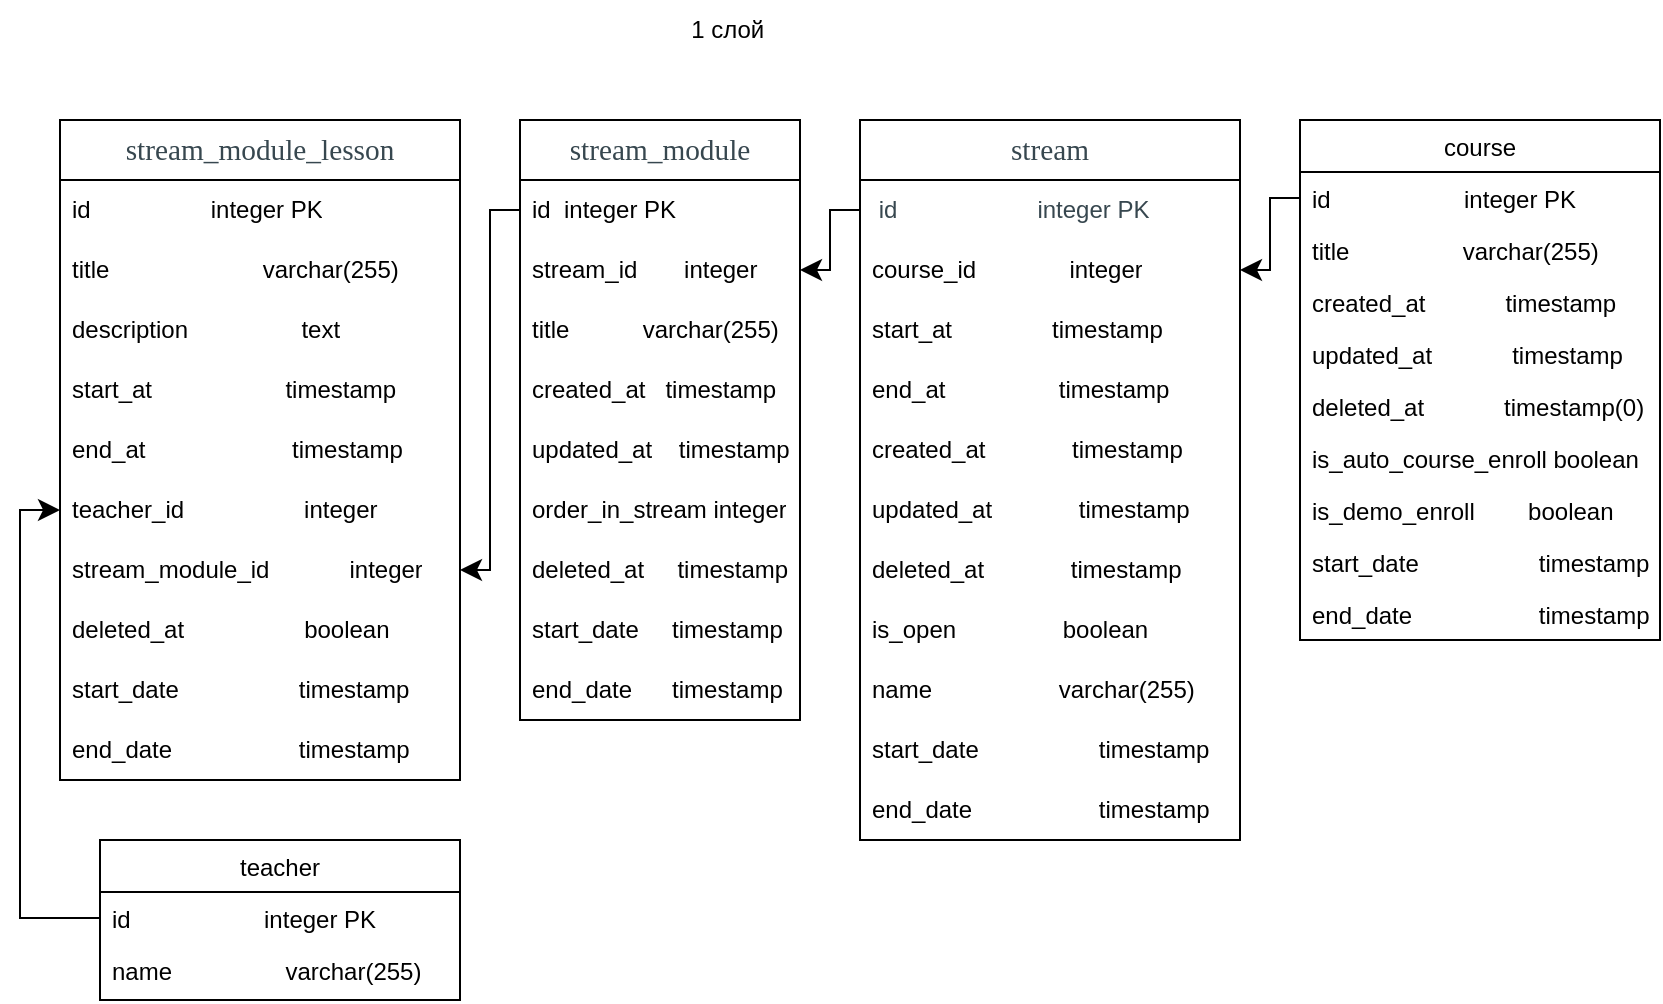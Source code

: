 <mxfile version="24.0.0" type="device">
  <diagram id="C5RBs43oDa-KdzZeNtuy" name="Page-1">
    <mxGraphModel dx="2261" dy="866" grid="1" gridSize="10" guides="1" tooltips="1" connect="1" arrows="1" fold="1" page="1" pageScale="1" pageWidth="827" pageHeight="1169" math="0" shadow="0">
      <root>
        <mxCell id="WIyWlLk6GJQsqaUBKTNV-0" />
        <mxCell id="WIyWlLk6GJQsqaUBKTNV-1" parent="WIyWlLk6GJQsqaUBKTNV-0" />
        <mxCell id="zkfFHV4jXpPFQw0GAbJ--17" value="course" style="swimlane;fontStyle=0;align=center;verticalAlign=top;childLayout=stackLayout;horizontal=1;startSize=26;horizontalStack=0;resizeParent=1;resizeLast=0;collapsible=1;marginBottom=0;rounded=0;shadow=0;strokeWidth=1;" parent="WIyWlLk6GJQsqaUBKTNV-1" vertex="1">
          <mxGeometry x="640" y="440" width="180" height="260" as="geometry">
            <mxRectangle x="508" y="120" width="160" height="26" as="alternateBounds" />
          </mxGeometry>
        </mxCell>
        <mxCell id="zkfFHV4jXpPFQw0GAbJ--18" value="id                    integer PK" style="text;align=left;verticalAlign=top;spacingLeft=4;spacingRight=4;overflow=hidden;rotatable=0;points=[[0,0.5],[1,0.5]];portConstraint=eastwest;" parent="zkfFHV4jXpPFQw0GAbJ--17" vertex="1">
          <mxGeometry y="26" width="180" height="26" as="geometry" />
        </mxCell>
        <mxCell id="zkfFHV4jXpPFQw0GAbJ--19" value="title                 varchar(255)" style="text;align=left;verticalAlign=top;spacingLeft=4;spacingRight=4;overflow=hidden;rotatable=0;points=[[0,0.5],[1,0.5]];portConstraint=eastwest;rounded=0;shadow=0;html=0;" parent="zkfFHV4jXpPFQw0GAbJ--17" vertex="1">
          <mxGeometry y="52" width="180" height="26" as="geometry" />
        </mxCell>
        <mxCell id="zkfFHV4jXpPFQw0GAbJ--20" value="created_at            timestamp" style="text;align=left;verticalAlign=top;spacingLeft=4;spacingRight=4;overflow=hidden;rotatable=0;points=[[0,0.5],[1,0.5]];portConstraint=eastwest;rounded=0;shadow=0;html=0;" parent="zkfFHV4jXpPFQw0GAbJ--17" vertex="1">
          <mxGeometry y="78" width="180" height="26" as="geometry" />
        </mxCell>
        <mxCell id="zkfFHV4jXpPFQw0GAbJ--21" value="updated_at            timestamp" style="text;align=left;verticalAlign=top;spacingLeft=4;spacingRight=4;overflow=hidden;rotatable=0;points=[[0,0.5],[1,0.5]];portConstraint=eastwest;rounded=0;shadow=0;html=0;" parent="zkfFHV4jXpPFQw0GAbJ--17" vertex="1">
          <mxGeometry y="104" width="180" height="26" as="geometry" />
        </mxCell>
        <mxCell id="zyP-Acr8pk2bRW6USjrw-15" value="deleted_at            timestamp(0)" style="text;align=left;verticalAlign=top;spacingLeft=4;spacingRight=4;overflow=hidden;rotatable=0;points=[[0,0.5],[1,0.5]];portConstraint=eastwest;rounded=0;shadow=0;html=0;" parent="zkfFHV4jXpPFQw0GAbJ--17" vertex="1">
          <mxGeometry y="130" width="180" height="26" as="geometry" />
        </mxCell>
        <mxCell id="zyP-Acr8pk2bRW6USjrw-17" value="is_auto_course_enroll boolean" style="text;align=left;verticalAlign=top;spacingLeft=4;spacingRight=4;overflow=hidden;rotatable=0;points=[[0,0.5],[1,0.5]];portConstraint=eastwest;rounded=0;shadow=0;html=0;" parent="zkfFHV4jXpPFQw0GAbJ--17" vertex="1">
          <mxGeometry y="156" width="180" height="26" as="geometry" />
        </mxCell>
        <mxCell id="zyP-Acr8pk2bRW6USjrw-18" value="is_demo_enroll        boolean" style="text;align=left;verticalAlign=top;spacingLeft=4;spacingRight=4;overflow=hidden;rotatable=0;points=[[0,0.5],[1,0.5]];portConstraint=eastwest;" parent="zkfFHV4jXpPFQw0GAbJ--17" vertex="1">
          <mxGeometry y="182" width="180" height="26" as="geometry" />
        </mxCell>
        <mxCell id="3VCiaIzkxspF_7CT3Kqf-3" value="start_date                  timestamp" style="text;align=left;verticalAlign=top;spacingLeft=4;spacingRight=4;overflow=hidden;rotatable=0;points=[[0,0.5],[1,0.5]];portConstraint=eastwest;" vertex="1" parent="zkfFHV4jXpPFQw0GAbJ--17">
          <mxGeometry y="208" width="180" height="26" as="geometry" />
        </mxCell>
        <mxCell id="3VCiaIzkxspF_7CT3Kqf-4" value="end_date                   timestamp" style="text;align=left;verticalAlign=top;spacingLeft=4;spacingRight=4;overflow=hidden;rotatable=0;points=[[0,0.5],[1,0.5]];portConstraint=eastwest;" vertex="1" parent="zkfFHV4jXpPFQw0GAbJ--17">
          <mxGeometry y="234" width="180" height="26" as="geometry" />
        </mxCell>
        <mxCell id="zyP-Acr8pk2bRW6USjrw-3" value="&lt;span style=&quot;font-size:11.0pt;line-height:&lt;br/&gt;115%;font-family:&amp;quot;Roboto Mono&amp;quot;;mso-fareast-font-family:&amp;quot;Roboto Mono&amp;quot;;&lt;br/&gt;mso-bidi-font-family:&amp;quot;Roboto Mono&amp;quot;;color:#37474F;mso-ansi-language:#0019;&lt;br/&gt;mso-fareast-language:RU;mso-bidi-language:AR-SA&quot; lang=&quot;ru&quot;&gt;stream&lt;/span&gt;" style="swimlane;fontStyle=0;childLayout=stackLayout;horizontal=1;startSize=30;horizontalStack=0;resizeParent=1;resizeParentMax=0;resizeLast=0;collapsible=1;marginBottom=0;whiteSpace=wrap;html=1;" parent="WIyWlLk6GJQsqaUBKTNV-1" vertex="1">
          <mxGeometry x="420" y="440" width="190" height="360" as="geometry" />
        </mxCell>
        <mxCell id="zyP-Acr8pk2bRW6USjrw-4" value="&lt;span style=&quot;line-height: 115%;&quot;&gt;&amp;nbsp;&lt;span style=&quot;color:#37474F&quot; lang=&quot;EN-US&quot;&gt;id&lt;/span&gt;&lt;span lang=&quot;EN-US&quot;&gt;&amp;nbsp;&amp;nbsp;&amp;nbsp;&amp;nbsp;&amp;nbsp;&amp;nbsp;&amp;nbsp;&amp;nbsp;&amp;nbsp;&amp;nbsp;&amp;nbsp;&amp;nbsp;&amp;nbsp;&amp;nbsp;&amp;nbsp;&amp;nbsp;&amp;nbsp;&amp;nbsp;&amp;nbsp;&amp;nbsp; &lt;span style=&quot;color:#37474F&quot;&gt;integer PK&lt;/span&gt;&lt;/span&gt;&lt;/span&gt;" style="text;strokeColor=none;fillColor=none;align=left;verticalAlign=middle;spacingLeft=4;spacingRight=4;overflow=hidden;points=[[0,0.5],[1,0.5]];portConstraint=eastwest;rotatable=0;whiteSpace=wrap;html=1;" parent="zyP-Acr8pk2bRW6USjrw-3" vertex="1">
          <mxGeometry y="30" width="190" height="30" as="geometry" />
        </mxCell>
        <mxCell id="zyP-Acr8pk2bRW6USjrw-5" value="course_id&amp;nbsp;&amp;nbsp;&amp;nbsp;&amp;nbsp;&amp;nbsp;&amp;nbsp;&amp;nbsp;&amp;nbsp;&amp;nbsp;&amp;nbsp;&amp;nbsp;&amp;nbsp;&amp;nbsp; integer" style="text;strokeColor=none;fillColor=none;align=left;verticalAlign=middle;spacingLeft=4;spacingRight=4;overflow=hidden;points=[[0,0.5],[1,0.5]];portConstraint=eastwest;rotatable=0;whiteSpace=wrap;html=1;" parent="zyP-Acr8pk2bRW6USjrw-3" vertex="1">
          <mxGeometry y="60" width="190" height="30" as="geometry" />
        </mxCell>
        <mxCell id="zyP-Acr8pk2bRW6USjrw-6" value="&lt;div&gt;start_at&amp;nbsp; &amp;nbsp; &amp;nbsp; &amp;nbsp; &amp;nbsp; &amp;nbsp; &amp;nbsp; &amp;nbsp;timestamp&lt;/div&gt;" style="text;strokeColor=none;fillColor=none;align=left;verticalAlign=middle;spacingLeft=4;spacingRight=4;overflow=hidden;points=[[0,0.5],[1,0.5]];portConstraint=eastwest;rotatable=0;whiteSpace=wrap;html=1;" parent="zyP-Acr8pk2bRW6USjrw-3" vertex="1">
          <mxGeometry y="90" width="190" height="30" as="geometry" />
        </mxCell>
        <mxCell id="zyP-Acr8pk2bRW6USjrw-8" value="&lt;div&gt;end_at&amp;nbsp; &amp;nbsp; &amp;nbsp; &amp;nbsp; &amp;nbsp; &amp;nbsp; &amp;nbsp; &amp;nbsp; &amp;nbsp;timestamp&lt;/div&gt;" style="text;strokeColor=none;fillColor=none;align=left;verticalAlign=middle;spacingLeft=4;spacingRight=4;overflow=hidden;points=[[0,0.5],[1,0.5]];portConstraint=eastwest;rotatable=0;whiteSpace=wrap;html=1;" parent="zyP-Acr8pk2bRW6USjrw-3" vertex="1">
          <mxGeometry y="120" width="190" height="30" as="geometry" />
        </mxCell>
        <mxCell id="zyP-Acr8pk2bRW6USjrw-9" value="&lt;div&gt;created_at&amp;nbsp; &amp;nbsp; &amp;nbsp; &amp;nbsp; &amp;nbsp; &amp;nbsp; &amp;nbsp;timestamp&lt;/div&gt;" style="text;strokeColor=none;fillColor=none;align=left;verticalAlign=middle;spacingLeft=4;spacingRight=4;overflow=hidden;points=[[0,0.5],[1,0.5]];portConstraint=eastwest;rotatable=0;whiteSpace=wrap;html=1;" parent="zyP-Acr8pk2bRW6USjrw-3" vertex="1">
          <mxGeometry y="150" width="190" height="30" as="geometry" />
        </mxCell>
        <mxCell id="zyP-Acr8pk2bRW6USjrw-10" value="&lt;div&gt;updated_at&amp;nbsp; &amp;nbsp; &amp;nbsp; &amp;nbsp; &amp;nbsp; &amp;nbsp; &amp;nbsp;timestamp&lt;/div&gt;" style="text;strokeColor=none;fillColor=none;align=left;verticalAlign=middle;spacingLeft=4;spacingRight=4;overflow=hidden;points=[[0,0.5],[1,0.5]];portConstraint=eastwest;rotatable=0;whiteSpace=wrap;html=1;" parent="zyP-Acr8pk2bRW6USjrw-3" vertex="1">
          <mxGeometry y="180" width="190" height="30" as="geometry" />
        </mxCell>
        <mxCell id="zyP-Acr8pk2bRW6USjrw-11" value="&lt;div&gt;deleted_at&amp;nbsp; &amp;nbsp; &amp;nbsp; &amp;nbsp; &amp;nbsp; &amp;nbsp; &amp;nbsp;timestamp&lt;/div&gt;" style="text;strokeColor=none;fillColor=none;align=left;verticalAlign=middle;spacingLeft=4;spacingRight=4;overflow=hidden;points=[[0,0.5],[1,0.5]];portConstraint=eastwest;rotatable=0;whiteSpace=wrap;html=1;" parent="zyP-Acr8pk2bRW6USjrw-3" vertex="1">
          <mxGeometry y="210" width="190" height="30" as="geometry" />
        </mxCell>
        <mxCell id="zyP-Acr8pk2bRW6USjrw-12" value="&lt;div&gt;is_open&amp;nbsp; &amp;nbsp; &amp;nbsp; &amp;nbsp; &amp;nbsp; &amp;nbsp; &amp;nbsp; &amp;nbsp; boolean&lt;/div&gt;" style="text;strokeColor=none;fillColor=none;align=left;verticalAlign=middle;spacingLeft=4;spacingRight=4;overflow=hidden;points=[[0,0.5],[1,0.5]];portConstraint=eastwest;rotatable=0;whiteSpace=wrap;html=1;" parent="zyP-Acr8pk2bRW6USjrw-3" vertex="1">
          <mxGeometry y="240" width="190" height="30" as="geometry" />
        </mxCell>
        <mxCell id="zyP-Acr8pk2bRW6USjrw-13" value="&lt;div&gt;name&amp;nbsp; &amp;nbsp; &amp;nbsp; &amp;nbsp; &amp;nbsp; &amp;nbsp; &amp;nbsp; &amp;nbsp; &amp;nbsp; &amp;nbsp;varchar(255)&lt;/div&gt;" style="text;strokeColor=none;fillColor=none;align=left;verticalAlign=middle;spacingLeft=4;spacingRight=4;overflow=hidden;points=[[0,0.5],[1,0.5]];portConstraint=eastwest;rotatable=0;whiteSpace=wrap;html=1;" parent="zyP-Acr8pk2bRW6USjrw-3" vertex="1">
          <mxGeometry y="270" width="190" height="30" as="geometry" />
        </mxCell>
        <mxCell id="zyP-Acr8pk2bRW6USjrw-14" value="start_date&amp;nbsp; &amp;nbsp; &amp;nbsp; &amp;nbsp; &amp;nbsp; &amp;nbsp; &amp;nbsp; &amp;nbsp; &amp;nbsp; timestamp" style="text;strokeColor=none;fillColor=none;align=left;verticalAlign=middle;spacingLeft=4;spacingRight=4;overflow=hidden;points=[[0,0.5],[1,0.5]];portConstraint=eastwest;rotatable=0;whiteSpace=wrap;html=1;" parent="zyP-Acr8pk2bRW6USjrw-3" vertex="1">
          <mxGeometry y="300" width="190" height="30" as="geometry" />
        </mxCell>
        <mxCell id="zyP-Acr8pk2bRW6USjrw-21" style="edgeStyle=orthogonalEdgeStyle;rounded=0;orthogonalLoop=1;jettySize=auto;html=1;exitX=1;exitY=0.5;exitDx=0;exitDy=0;" parent="zyP-Acr8pk2bRW6USjrw-3" source="zyP-Acr8pk2bRW6USjrw-9" target="zyP-Acr8pk2bRW6USjrw-9" edge="1">
          <mxGeometry relative="1" as="geometry" />
        </mxCell>
        <mxCell id="3VCiaIzkxspF_7CT3Kqf-2" value="end_date&amp;nbsp; &amp;nbsp; &amp;nbsp; &amp;nbsp; &amp;nbsp; &amp;nbsp; &amp;nbsp; &amp;nbsp; &amp;nbsp; &amp;nbsp;timestamp" style="text;strokeColor=none;fillColor=none;align=left;verticalAlign=middle;spacingLeft=4;spacingRight=4;overflow=hidden;points=[[0,0.5],[1,0.5]];portConstraint=eastwest;rotatable=0;whiteSpace=wrap;html=1;" vertex="1" parent="zyP-Acr8pk2bRW6USjrw-3">
          <mxGeometry y="330" width="190" height="30" as="geometry" />
        </mxCell>
        <mxCell id="zyP-Acr8pk2bRW6USjrw-22" value="&lt;span style=&quot;font-size:11.0pt;line-height:&lt;br/&gt;115%;font-family:&amp;quot;Roboto Mono&amp;quot;;mso-fareast-font-family:&amp;quot;Roboto Mono&amp;quot;;&lt;br/&gt;mso-bidi-font-family:&amp;quot;Roboto Mono&amp;quot;;color:#37474F;mso-ansi-language:EN-US;&lt;br/&gt;mso-fareast-language:RU;mso-bidi-language:AR-SA&quot; lang=&quot;EN-US&quot;&gt;stream_module&lt;/span&gt;" style="swimlane;fontStyle=0;childLayout=stackLayout;horizontal=1;startSize=30;horizontalStack=0;resizeParent=1;resizeParentMax=0;resizeLast=0;collapsible=1;marginBottom=0;whiteSpace=wrap;html=1;" parent="WIyWlLk6GJQsqaUBKTNV-1" vertex="1">
          <mxGeometry x="250" y="440" width="140" height="300" as="geometry" />
        </mxCell>
        <mxCell id="zyP-Acr8pk2bRW6USjrw-23" value="&lt;div&gt;id&amp;nbsp; integer PK&lt;/div&gt;" style="text;strokeColor=none;fillColor=none;align=left;verticalAlign=middle;spacingLeft=4;spacingRight=4;overflow=hidden;points=[[0,0.5],[1,0.5]];portConstraint=eastwest;rotatable=0;whiteSpace=wrap;html=1;" parent="zyP-Acr8pk2bRW6USjrw-22" vertex="1">
          <mxGeometry y="30" width="140" height="30" as="geometry" />
        </mxCell>
        <mxCell id="zyP-Acr8pk2bRW6USjrw-24" value="&lt;div&gt;stream_id&amp;nbsp; &amp;nbsp; &amp;nbsp; &amp;nbsp;integer&lt;/div&gt;" style="text;strokeColor=none;fillColor=none;align=left;verticalAlign=middle;spacingLeft=4;spacingRight=4;overflow=hidden;points=[[0,0.5],[1,0.5]];portConstraint=eastwest;rotatable=0;whiteSpace=wrap;html=1;" parent="zyP-Acr8pk2bRW6USjrw-22" vertex="1">
          <mxGeometry y="60" width="140" height="30" as="geometry" />
        </mxCell>
        <mxCell id="zyP-Acr8pk2bRW6USjrw-25" value="&lt;div&gt;title&amp;nbsp; &amp;nbsp; &amp;nbsp; &amp;nbsp; &amp;nbsp; &amp;nbsp;varchar(255)&lt;/div&gt;" style="text;strokeColor=none;fillColor=none;align=left;verticalAlign=middle;spacingLeft=4;spacingRight=4;overflow=hidden;points=[[0,0.5],[1,0.5]];portConstraint=eastwest;rotatable=0;whiteSpace=wrap;html=1;" parent="zyP-Acr8pk2bRW6USjrw-22" vertex="1">
          <mxGeometry y="90" width="140" height="30" as="geometry" />
        </mxCell>
        <mxCell id="zyP-Acr8pk2bRW6USjrw-26" value="created_at&amp;nbsp; &amp;nbsp;timestamp" style="text;strokeColor=none;fillColor=none;align=left;verticalAlign=middle;spacingLeft=4;spacingRight=4;overflow=hidden;points=[[0,0.5],[1,0.5]];portConstraint=eastwest;rotatable=0;whiteSpace=wrap;html=1;" parent="zyP-Acr8pk2bRW6USjrw-22" vertex="1">
          <mxGeometry y="120" width="140" height="30" as="geometry" />
        </mxCell>
        <mxCell id="zyP-Acr8pk2bRW6USjrw-28" value="&lt;div&gt;updated_at&amp;nbsp; &amp;nbsp; timestamp&lt;/div&gt;" style="text;strokeColor=none;fillColor=none;align=left;verticalAlign=middle;spacingLeft=4;spacingRight=4;overflow=hidden;points=[[0,0.5],[1,0.5]];portConstraint=eastwest;rotatable=0;whiteSpace=wrap;html=1;" parent="zyP-Acr8pk2bRW6USjrw-22" vertex="1">
          <mxGeometry y="150" width="140" height="30" as="geometry" />
        </mxCell>
        <mxCell id="zyP-Acr8pk2bRW6USjrw-29" value="&lt;div&gt;order_in_stream integer&lt;/div&gt;" style="text;strokeColor=none;fillColor=none;align=left;verticalAlign=middle;spacingLeft=4;spacingRight=4;overflow=hidden;points=[[0,0.5],[1,0.5]];portConstraint=eastwest;rotatable=0;whiteSpace=wrap;html=1;" parent="zyP-Acr8pk2bRW6USjrw-22" vertex="1">
          <mxGeometry y="180" width="140" height="30" as="geometry" />
        </mxCell>
        <mxCell id="zyP-Acr8pk2bRW6USjrw-30" value="&lt;div&gt;deleted_at&amp;nbsp; &amp;nbsp; &amp;nbsp;timestamp&lt;/div&gt;" style="text;strokeColor=none;fillColor=none;align=left;verticalAlign=middle;spacingLeft=4;spacingRight=4;overflow=hidden;points=[[0,0.5],[1,0.5]];portConstraint=eastwest;rotatable=0;whiteSpace=wrap;html=1;" parent="zyP-Acr8pk2bRW6USjrw-22" vertex="1">
          <mxGeometry y="210" width="140" height="30" as="geometry" />
        </mxCell>
        <mxCell id="3VCiaIzkxspF_7CT3Kqf-0" value="start_date&amp;nbsp; &amp;nbsp; &amp;nbsp;timestamp" style="text;strokeColor=none;fillColor=none;align=left;verticalAlign=middle;spacingLeft=4;spacingRight=4;overflow=hidden;points=[[0,0.5],[1,0.5]];portConstraint=eastwest;rotatable=0;whiteSpace=wrap;html=1;" vertex="1" parent="zyP-Acr8pk2bRW6USjrw-22">
          <mxGeometry y="240" width="140" height="30" as="geometry" />
        </mxCell>
        <mxCell id="3VCiaIzkxspF_7CT3Kqf-1" value="end_date&amp;nbsp; &amp;nbsp; &amp;nbsp; timestamp" style="text;strokeColor=none;fillColor=none;align=left;verticalAlign=middle;spacingLeft=4;spacingRight=4;overflow=hidden;points=[[0,0.5],[1,0.5]];portConstraint=eastwest;rotatable=0;whiteSpace=wrap;html=1;" vertex="1" parent="zyP-Acr8pk2bRW6USjrw-22">
          <mxGeometry y="270" width="140" height="30" as="geometry" />
        </mxCell>
        <mxCell id="zyP-Acr8pk2bRW6USjrw-32" value="" style="edgeStyle=elbowEdgeStyle;elbow=horizontal;endArrow=classic;html=1;curved=0;rounded=0;endSize=8;startSize=8;entryX=1;entryY=0.5;entryDx=0;entryDy=0;exitX=0;exitY=0.5;exitDx=0;exitDy=0;" parent="WIyWlLk6GJQsqaUBKTNV-1" source="zkfFHV4jXpPFQw0GAbJ--18" target="zyP-Acr8pk2bRW6USjrw-5" edge="1">
          <mxGeometry width="50" height="50" relative="1" as="geometry">
            <mxPoint x="350" y="220" as="sourcePoint" />
            <mxPoint x="400" y="170" as="targetPoint" />
          </mxGeometry>
        </mxCell>
        <mxCell id="zyP-Acr8pk2bRW6USjrw-33" value="" style="edgeStyle=elbowEdgeStyle;elbow=horizontal;endArrow=classic;html=1;curved=0;rounded=0;endSize=8;startSize=8;entryX=1;entryY=0.5;entryDx=0;entryDy=0;" parent="WIyWlLk6GJQsqaUBKTNV-1" source="zyP-Acr8pk2bRW6USjrw-4" target="zyP-Acr8pk2bRW6USjrw-24" edge="1">
          <mxGeometry width="50" height="50" relative="1" as="geometry">
            <mxPoint x="350" y="220" as="sourcePoint" />
            <mxPoint x="400" y="170" as="targetPoint" />
          </mxGeometry>
        </mxCell>
        <mxCell id="zyP-Acr8pk2bRW6USjrw-34" value="&lt;span style=&quot;font-size:11.0pt;line-height:&lt;br/&gt;115%;font-family:&amp;quot;Roboto Mono&amp;quot;;mso-fareast-font-family:&amp;quot;Roboto Mono&amp;quot;;&lt;br/&gt;mso-bidi-font-family:&amp;quot;Roboto Mono&amp;quot;;color:#37474F;mso-ansi-language:EN-US;&lt;br/&gt;mso-fareast-language:RU;mso-bidi-language:AR-SA&quot; lang=&quot;EN-US&quot;&gt;stream_module_lesson&lt;/span&gt;" style="swimlane;fontStyle=0;childLayout=stackLayout;horizontal=1;startSize=30;horizontalStack=0;resizeParent=1;resizeParentMax=0;resizeLast=0;collapsible=1;marginBottom=0;whiteSpace=wrap;html=1;" parent="WIyWlLk6GJQsqaUBKTNV-1" vertex="1">
          <mxGeometry x="20" y="440" width="200" height="330" as="geometry" />
        </mxCell>
        <mxCell id="zyP-Acr8pk2bRW6USjrw-35" value="&lt;div&gt;id&amp;nbsp; &amp;nbsp; &amp;nbsp; &amp;nbsp; &amp;nbsp; &amp;nbsp; &amp;nbsp; &amp;nbsp; &amp;nbsp; integer PK&lt;/div&gt;" style="text;strokeColor=none;fillColor=none;align=left;verticalAlign=middle;spacingLeft=4;spacingRight=4;overflow=hidden;points=[[0,0.5],[1,0.5]];portConstraint=eastwest;rotatable=0;whiteSpace=wrap;html=1;" parent="zyP-Acr8pk2bRW6USjrw-34" vertex="1">
          <mxGeometry y="30" width="200" height="30" as="geometry" />
        </mxCell>
        <mxCell id="zyP-Acr8pk2bRW6USjrw-36" value="&lt;div&gt;title&amp;nbsp; &amp;nbsp; &amp;nbsp; &amp;nbsp; &amp;nbsp; &amp;nbsp; &amp;nbsp; &amp;nbsp; &amp;nbsp; &amp;nbsp; &amp;nbsp; &amp;nbsp;varchar(255)&lt;/div&gt;" style="text;strokeColor=none;fillColor=none;align=left;verticalAlign=middle;spacingLeft=4;spacingRight=4;overflow=hidden;points=[[0,0.5],[1,0.5]];portConstraint=eastwest;rotatable=0;whiteSpace=wrap;html=1;" parent="zyP-Acr8pk2bRW6USjrw-34" vertex="1">
          <mxGeometry y="60" width="200" height="30" as="geometry" />
        </mxCell>
        <mxCell id="zyP-Acr8pk2bRW6USjrw-37" value="&lt;div&gt;description&amp;nbsp; &amp;nbsp; &amp;nbsp; &amp;nbsp; &amp;nbsp; &amp;nbsp; &amp;nbsp; &amp;nbsp; &amp;nbsp;text&lt;/div&gt;" style="text;strokeColor=none;fillColor=none;align=left;verticalAlign=middle;spacingLeft=4;spacingRight=4;overflow=hidden;points=[[0,0.5],[1,0.5]];portConstraint=eastwest;rotatable=0;whiteSpace=wrap;html=1;" parent="zyP-Acr8pk2bRW6USjrw-34" vertex="1">
          <mxGeometry y="90" width="200" height="30" as="geometry" />
        </mxCell>
        <mxCell id="zyP-Acr8pk2bRW6USjrw-38" value="&lt;div&gt;start_at&amp;nbsp; &amp;nbsp; &amp;nbsp; &amp;nbsp; &amp;nbsp; &amp;nbsp; &amp;nbsp; &amp;nbsp; &amp;nbsp; &amp;nbsp; timestamp&lt;/div&gt;" style="text;strokeColor=none;fillColor=none;align=left;verticalAlign=middle;spacingLeft=4;spacingRight=4;overflow=hidden;points=[[0,0.5],[1,0.5]];portConstraint=eastwest;rotatable=0;whiteSpace=wrap;html=1;" parent="zyP-Acr8pk2bRW6USjrw-34" vertex="1">
          <mxGeometry y="120" width="200" height="30" as="geometry" />
        </mxCell>
        <mxCell id="zyP-Acr8pk2bRW6USjrw-39" value="&lt;div&gt;end_at&amp;nbsp; &amp;nbsp; &amp;nbsp; &amp;nbsp; &amp;nbsp; &amp;nbsp; &amp;nbsp; &amp;nbsp; &amp;nbsp; &amp;nbsp; &amp;nbsp; timestamp&lt;/div&gt;" style="text;strokeColor=none;fillColor=none;align=left;verticalAlign=middle;spacingLeft=4;spacingRight=4;overflow=hidden;points=[[0,0.5],[1,0.5]];portConstraint=eastwest;rotatable=0;whiteSpace=wrap;html=1;" parent="zyP-Acr8pk2bRW6USjrw-34" vertex="1">
          <mxGeometry y="150" width="200" height="30" as="geometry" />
        </mxCell>
        <mxCell id="zyP-Acr8pk2bRW6USjrw-41" value="&lt;div&gt;teacher_id&amp;nbsp; &amp;nbsp; &amp;nbsp; &amp;nbsp; &amp;nbsp; &amp;nbsp; &amp;nbsp; &amp;nbsp; &amp;nbsp; integer&lt;/div&gt;" style="text;strokeColor=none;fillColor=none;align=left;verticalAlign=middle;spacingLeft=4;spacingRight=4;overflow=hidden;points=[[0,0.5],[1,0.5]];portConstraint=eastwest;rotatable=0;whiteSpace=wrap;html=1;" parent="zyP-Acr8pk2bRW6USjrw-34" vertex="1">
          <mxGeometry y="180" width="200" height="30" as="geometry" />
        </mxCell>
        <mxCell id="zyP-Acr8pk2bRW6USjrw-42" value="&lt;div&gt;stream_module_id&amp;nbsp; &amp;nbsp; &amp;nbsp; &amp;nbsp; &amp;nbsp; &amp;nbsp; integer&lt;/div&gt;" style="text;strokeColor=none;fillColor=none;align=left;verticalAlign=middle;spacingLeft=4;spacingRight=4;overflow=hidden;points=[[0,0.5],[1,0.5]];portConstraint=eastwest;rotatable=0;whiteSpace=wrap;html=1;" parent="zyP-Acr8pk2bRW6USjrw-34" vertex="1">
          <mxGeometry y="210" width="200" height="30" as="geometry" />
        </mxCell>
        <mxCell id="zyP-Acr8pk2bRW6USjrw-43" value="&lt;div&gt;deleted_at&amp;nbsp; &amp;nbsp; &amp;nbsp; &amp;nbsp; &amp;nbsp; &amp;nbsp; &amp;nbsp; &amp;nbsp; &amp;nbsp; boolean&lt;/div&gt;" style="text;strokeColor=none;fillColor=none;align=left;verticalAlign=middle;spacingLeft=4;spacingRight=4;overflow=hidden;points=[[0,0.5],[1,0.5]];portConstraint=eastwest;rotatable=0;whiteSpace=wrap;html=1;" parent="zyP-Acr8pk2bRW6USjrw-34" vertex="1">
          <mxGeometry y="240" width="200" height="30" as="geometry" />
        </mxCell>
        <mxCell id="zyP-Acr8pk2bRW6USjrw-44" value="start_date&amp;nbsp; &amp;nbsp; &amp;nbsp; &amp;nbsp; &amp;nbsp; &amp;nbsp; &amp;nbsp; &amp;nbsp; &amp;nbsp; timestamp" style="text;strokeColor=none;fillColor=none;align=left;verticalAlign=middle;spacingLeft=4;spacingRight=4;overflow=hidden;points=[[0,0.5],[1,0.5]];portConstraint=eastwest;rotatable=0;whiteSpace=wrap;html=1;" parent="zyP-Acr8pk2bRW6USjrw-34" vertex="1">
          <mxGeometry y="270" width="200" height="30" as="geometry" />
        </mxCell>
        <mxCell id="zyP-Acr8pk2bRW6USjrw-95" value="end_date&amp;nbsp; &amp;nbsp; &amp;nbsp; &amp;nbsp; &amp;nbsp; &amp;nbsp; &amp;nbsp; &amp;nbsp; &amp;nbsp; &amp;nbsp;timestamp" style="text;strokeColor=none;fillColor=none;align=left;verticalAlign=middle;spacingLeft=4;spacingRight=4;overflow=hidden;points=[[0,0.5],[1,0.5]];portConstraint=eastwest;rotatable=0;whiteSpace=wrap;html=1;" parent="zyP-Acr8pk2bRW6USjrw-34" vertex="1">
          <mxGeometry y="300" width="200" height="30" as="geometry" />
        </mxCell>
        <mxCell id="zyP-Acr8pk2bRW6USjrw-47" value="" style="edgeStyle=elbowEdgeStyle;elbow=horizontal;endArrow=classic;html=1;curved=0;rounded=0;endSize=8;startSize=8;entryX=1;entryY=0.5;entryDx=0;entryDy=0;exitX=0;exitY=0.5;exitDx=0;exitDy=0;" parent="WIyWlLk6GJQsqaUBKTNV-1" source="zyP-Acr8pk2bRW6USjrw-23" target="zyP-Acr8pk2bRW6USjrw-42" edge="1">
          <mxGeometry width="50" height="50" relative="1" as="geometry">
            <mxPoint x="420" y="120" as="sourcePoint" />
            <mxPoint x="470" y="70" as="targetPoint" />
          </mxGeometry>
        </mxCell>
        <mxCell id="3VCiaIzkxspF_7CT3Kqf-7" value="teacher" style="swimlane;fontStyle=0;align=center;verticalAlign=top;childLayout=stackLayout;horizontal=1;startSize=26;horizontalStack=0;resizeParent=1;resizeLast=0;collapsible=1;marginBottom=0;rounded=0;shadow=0;strokeWidth=1;" vertex="1" parent="WIyWlLk6GJQsqaUBKTNV-1">
          <mxGeometry x="40" y="800" width="180" height="80" as="geometry">
            <mxRectangle x="508" y="120" width="160" height="26" as="alternateBounds" />
          </mxGeometry>
        </mxCell>
        <mxCell id="3VCiaIzkxspF_7CT3Kqf-8" value="id                    integer PK" style="text;align=left;verticalAlign=top;spacingLeft=4;spacingRight=4;overflow=hidden;rotatable=0;points=[[0,0.5],[1,0.5]];portConstraint=eastwest;" vertex="1" parent="3VCiaIzkxspF_7CT3Kqf-7">
          <mxGeometry y="26" width="180" height="26" as="geometry" />
        </mxCell>
        <mxCell id="3VCiaIzkxspF_7CT3Kqf-9" value="name                 varchar(255)" style="text;align=left;verticalAlign=top;spacingLeft=4;spacingRight=4;overflow=hidden;rotatable=0;points=[[0,0.5],[1,0.5]];portConstraint=eastwest;rounded=0;shadow=0;html=0;" vertex="1" parent="3VCiaIzkxspF_7CT3Kqf-7">
          <mxGeometry y="52" width="180" height="26" as="geometry" />
        </mxCell>
        <mxCell id="3VCiaIzkxspF_7CT3Kqf-17" value="" style="edgeStyle=elbowEdgeStyle;elbow=horizontal;endArrow=classic;html=1;curved=0;rounded=0;endSize=8;startSize=8;entryX=0;entryY=0.5;entryDx=0;entryDy=0;exitX=0;exitY=0.5;exitDx=0;exitDy=0;" edge="1" parent="WIyWlLk6GJQsqaUBKTNV-1" source="3VCiaIzkxspF_7CT3Kqf-8" target="zyP-Acr8pk2bRW6USjrw-41">
          <mxGeometry width="50" height="50" relative="1" as="geometry">
            <mxPoint x="390" y="770" as="sourcePoint" />
            <mxPoint x="440" y="720" as="targetPoint" />
            <Array as="points">
              <mxPoint y="730" />
            </Array>
          </mxGeometry>
        </mxCell>
        <mxCell id="3VCiaIzkxspF_7CT3Kqf-18" value="1 слой&amp;nbsp;" style="text;html=1;align=center;verticalAlign=middle;resizable=0;points=[];autosize=1;strokeColor=none;fillColor=none;" vertex="1" parent="WIyWlLk6GJQsqaUBKTNV-1">
          <mxGeometry x="325" y="380" width="60" height="30" as="geometry" />
        </mxCell>
      </root>
    </mxGraphModel>
  </diagram>
</mxfile>
